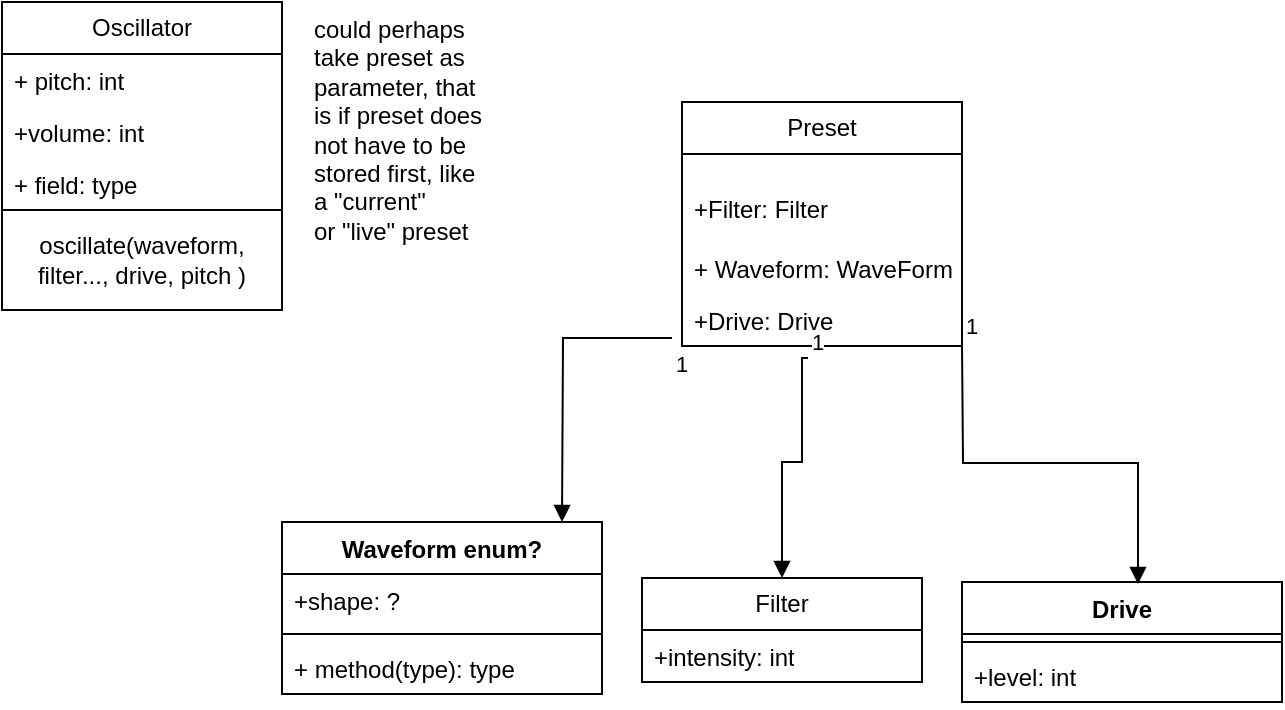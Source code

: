 <mxfile version="22.0.5" type="device">
  <diagram name="Page-1" id="yxYirA-pgt9nMxAw9GXP">
    <mxGraphModel dx="794" dy="547" grid="1" gridSize="10" guides="1" tooltips="1" connect="1" arrows="1" fold="1" page="1" pageScale="1" pageWidth="850" pageHeight="1100" math="0" shadow="0">
      <root>
        <mxCell id="0" />
        <mxCell id="1" parent="0" />
        <mxCell id="S1jPwIcToBJFBvIgMLHQ-1" value="Preset" style="swimlane;fontStyle=0;childLayout=stackLayout;horizontal=1;startSize=26;fillColor=none;horizontalStack=0;resizeParent=1;resizeParentMax=0;resizeLast=0;collapsible=1;marginBottom=0;whiteSpace=wrap;html=1;" vertex="1" parent="1">
          <mxGeometry x="590" y="150" width="140" height="122" as="geometry" />
        </mxCell>
        <mxCell id="S1jPwIcToBJFBvIgMLHQ-2" value="&lt;br&gt;+Filter: Filter&lt;br&gt;" style="text;strokeColor=none;fillColor=none;align=left;verticalAlign=top;spacingLeft=4;spacingRight=4;overflow=hidden;rotatable=0;points=[[0,0.5],[1,0.5]];portConstraint=eastwest;whiteSpace=wrap;html=1;" vertex="1" parent="S1jPwIcToBJFBvIgMLHQ-1">
          <mxGeometry y="26" width="140" height="44" as="geometry" />
        </mxCell>
        <mxCell id="S1jPwIcToBJFBvIgMLHQ-3" value="+ Waveform: WaveForm" style="text;strokeColor=none;fillColor=none;align=left;verticalAlign=top;spacingLeft=4;spacingRight=4;overflow=hidden;rotatable=0;points=[[0,0.5],[1,0.5]];portConstraint=eastwest;whiteSpace=wrap;html=1;" vertex="1" parent="S1jPwIcToBJFBvIgMLHQ-1">
          <mxGeometry y="70" width="140" height="26" as="geometry" />
        </mxCell>
        <mxCell id="S1jPwIcToBJFBvIgMLHQ-4" value="+Drive: Drive" style="text;strokeColor=none;fillColor=none;align=left;verticalAlign=top;spacingLeft=4;spacingRight=4;overflow=hidden;rotatable=0;points=[[0,0.5],[1,0.5]];portConstraint=eastwest;whiteSpace=wrap;html=1;" vertex="1" parent="S1jPwIcToBJFBvIgMLHQ-1">
          <mxGeometry y="96" width="140" height="26" as="geometry" />
        </mxCell>
        <mxCell id="S1jPwIcToBJFBvIgMLHQ-5" value="Oscillator" style="swimlane;fontStyle=0;childLayout=stackLayout;horizontal=1;startSize=26;fillColor=none;horizontalStack=0;resizeParent=1;resizeParentMax=0;resizeLast=0;collapsible=1;marginBottom=0;whiteSpace=wrap;html=1;" vertex="1" parent="1">
          <mxGeometry x="250" y="100" width="140" height="104" as="geometry" />
        </mxCell>
        <mxCell id="S1jPwIcToBJFBvIgMLHQ-6" value="+ pitch: int" style="text;strokeColor=none;fillColor=none;align=left;verticalAlign=top;spacingLeft=4;spacingRight=4;overflow=hidden;rotatable=0;points=[[0,0.5],[1,0.5]];portConstraint=eastwest;whiteSpace=wrap;html=1;" vertex="1" parent="S1jPwIcToBJFBvIgMLHQ-5">
          <mxGeometry y="26" width="140" height="26" as="geometry" />
        </mxCell>
        <mxCell id="S1jPwIcToBJFBvIgMLHQ-7" value="+volume: int" style="text;strokeColor=none;fillColor=none;align=left;verticalAlign=top;spacingLeft=4;spacingRight=4;overflow=hidden;rotatable=0;points=[[0,0.5],[1,0.5]];portConstraint=eastwest;whiteSpace=wrap;html=1;" vertex="1" parent="S1jPwIcToBJFBvIgMLHQ-5">
          <mxGeometry y="52" width="140" height="26" as="geometry" />
        </mxCell>
        <mxCell id="S1jPwIcToBJFBvIgMLHQ-8" value="+ field: type" style="text;strokeColor=none;fillColor=none;align=left;verticalAlign=top;spacingLeft=4;spacingRight=4;overflow=hidden;rotatable=0;points=[[0,0.5],[1,0.5]];portConstraint=eastwest;whiteSpace=wrap;html=1;" vertex="1" parent="S1jPwIcToBJFBvIgMLHQ-5">
          <mxGeometry y="78" width="140" height="26" as="geometry" />
        </mxCell>
        <mxCell id="S1jPwIcToBJFBvIgMLHQ-9" value="Waveform enum?" style="swimlane;fontStyle=1;align=center;verticalAlign=top;childLayout=stackLayout;horizontal=1;startSize=26;horizontalStack=0;resizeParent=1;resizeParentMax=0;resizeLast=0;collapsible=1;marginBottom=0;whiteSpace=wrap;html=1;" vertex="1" parent="1">
          <mxGeometry x="390" y="360" width="160" height="86" as="geometry" />
        </mxCell>
        <mxCell id="S1jPwIcToBJFBvIgMLHQ-10" value="+shape: ?" style="text;strokeColor=none;fillColor=none;align=left;verticalAlign=top;spacingLeft=4;spacingRight=4;overflow=hidden;rotatable=0;points=[[0,0.5],[1,0.5]];portConstraint=eastwest;whiteSpace=wrap;html=1;" vertex="1" parent="S1jPwIcToBJFBvIgMLHQ-9">
          <mxGeometry y="26" width="160" height="26" as="geometry" />
        </mxCell>
        <mxCell id="S1jPwIcToBJFBvIgMLHQ-11" value="" style="line;strokeWidth=1;fillColor=none;align=left;verticalAlign=middle;spacingTop=-1;spacingLeft=3;spacingRight=3;rotatable=0;labelPosition=right;points=[];portConstraint=eastwest;strokeColor=inherit;" vertex="1" parent="S1jPwIcToBJFBvIgMLHQ-9">
          <mxGeometry y="52" width="160" height="8" as="geometry" />
        </mxCell>
        <mxCell id="S1jPwIcToBJFBvIgMLHQ-12" value="+ method(type): type" style="text;strokeColor=none;fillColor=none;align=left;verticalAlign=top;spacingLeft=4;spacingRight=4;overflow=hidden;rotatable=0;points=[[0,0.5],[1,0.5]];portConstraint=eastwest;whiteSpace=wrap;html=1;" vertex="1" parent="S1jPwIcToBJFBvIgMLHQ-9">
          <mxGeometry y="60" width="160" height="26" as="geometry" />
        </mxCell>
        <mxCell id="S1jPwIcToBJFBvIgMLHQ-17" value="oscillate(waveform, filter..., drive, pitch )" style="html=1;whiteSpace=wrap;" vertex="1" parent="1">
          <mxGeometry x="250" y="204" width="140" height="50" as="geometry" />
        </mxCell>
        <mxCell id="S1jPwIcToBJFBvIgMLHQ-18" value="Filter" style="swimlane;fontStyle=0;childLayout=stackLayout;horizontal=1;startSize=26;fillColor=none;horizontalStack=0;resizeParent=1;resizeParentMax=0;resizeLast=0;collapsible=1;marginBottom=0;whiteSpace=wrap;html=1;" vertex="1" parent="1">
          <mxGeometry x="570" y="388" width="140" height="52" as="geometry" />
        </mxCell>
        <mxCell id="S1jPwIcToBJFBvIgMLHQ-21" value="+intensity: int" style="text;strokeColor=none;fillColor=none;align=left;verticalAlign=top;spacingLeft=4;spacingRight=4;overflow=hidden;rotatable=0;points=[[0,0.5],[1,0.5]];portConstraint=eastwest;whiteSpace=wrap;html=1;" vertex="1" parent="S1jPwIcToBJFBvIgMLHQ-18">
          <mxGeometry y="26" width="140" height="26" as="geometry" />
        </mxCell>
        <mxCell id="S1jPwIcToBJFBvIgMLHQ-22" value="Drive" style="swimlane;fontStyle=1;align=center;verticalAlign=top;childLayout=stackLayout;horizontal=1;startSize=26;horizontalStack=0;resizeParent=1;resizeParentMax=0;resizeLast=0;collapsible=1;marginBottom=0;whiteSpace=wrap;html=1;" vertex="1" parent="1">
          <mxGeometry x="730" y="390" width="160" height="60" as="geometry" />
        </mxCell>
        <mxCell id="S1jPwIcToBJFBvIgMLHQ-24" value="" style="line;strokeWidth=1;fillColor=none;align=left;verticalAlign=middle;spacingTop=-1;spacingLeft=3;spacingRight=3;rotatable=0;labelPosition=right;points=[];portConstraint=eastwest;strokeColor=inherit;" vertex="1" parent="S1jPwIcToBJFBvIgMLHQ-22">
          <mxGeometry y="26" width="160" height="8" as="geometry" />
        </mxCell>
        <mxCell id="S1jPwIcToBJFBvIgMLHQ-25" value="+level: int" style="text;strokeColor=none;fillColor=none;align=left;verticalAlign=top;spacingLeft=4;spacingRight=4;overflow=hidden;rotatable=0;points=[[0,0.5],[1,0.5]];portConstraint=eastwest;whiteSpace=wrap;html=1;" vertex="1" parent="S1jPwIcToBJFBvIgMLHQ-22">
          <mxGeometry y="34" width="160" height="26" as="geometry" />
        </mxCell>
        <mxCell id="S1jPwIcToBJFBvIgMLHQ-33" value="1" style="endArrow=block;endFill=1;html=1;edgeStyle=orthogonalEdgeStyle;align=left;verticalAlign=top;rounded=0;exitX=-0.036;exitY=0.846;exitDx=0;exitDy=0;exitPerimeter=0;" edge="1" parent="1" source="S1jPwIcToBJFBvIgMLHQ-4">
          <mxGeometry x="-1" relative="1" as="geometry">
            <mxPoint x="370" y="360" as="sourcePoint" />
            <mxPoint x="530" y="360" as="targetPoint" />
          </mxGeometry>
        </mxCell>
        <mxCell id="S1jPwIcToBJFBvIgMLHQ-35" value="" style="endArrow=block;endFill=1;html=1;edgeStyle=orthogonalEdgeStyle;align=left;verticalAlign=top;rounded=0;exitX=0.45;exitY=1.231;exitDx=0;exitDy=0;exitPerimeter=0;" edge="1" parent="1" source="S1jPwIcToBJFBvIgMLHQ-4" target="S1jPwIcToBJFBvIgMLHQ-18">
          <mxGeometry x="-1" relative="1" as="geometry">
            <mxPoint x="370" y="360" as="sourcePoint" />
            <mxPoint x="530" y="360" as="targetPoint" />
            <Array as="points">
              <mxPoint x="650" y="278" />
              <mxPoint x="650" y="330" />
              <mxPoint x="640" y="330" />
            </Array>
          </mxGeometry>
        </mxCell>
        <mxCell id="S1jPwIcToBJFBvIgMLHQ-36" value="1" style="edgeLabel;resizable=0;html=1;align=left;verticalAlign=bottom;" connectable="0" vertex="1" parent="S1jPwIcToBJFBvIgMLHQ-35">
          <mxGeometry x="-1" relative="1" as="geometry" />
        </mxCell>
        <mxCell id="S1jPwIcToBJFBvIgMLHQ-37" value="" style="endArrow=block;endFill=1;html=1;edgeStyle=orthogonalEdgeStyle;align=left;verticalAlign=top;rounded=0;entryX=0.55;entryY=0.017;entryDx=0;entryDy=0;entryPerimeter=0;" edge="1" parent="1" target="S1jPwIcToBJFBvIgMLHQ-22">
          <mxGeometry x="-1" relative="1" as="geometry">
            <mxPoint x="730" y="270" as="sourcePoint" />
            <mxPoint x="830" y="270" as="targetPoint" />
          </mxGeometry>
        </mxCell>
        <mxCell id="S1jPwIcToBJFBvIgMLHQ-38" value="1" style="edgeLabel;resizable=0;html=1;align=left;verticalAlign=bottom;" connectable="0" vertex="1" parent="S1jPwIcToBJFBvIgMLHQ-37">
          <mxGeometry x="-1" relative="1" as="geometry" />
        </mxCell>
        <mxCell id="S1jPwIcToBJFBvIgMLHQ-40" value="could perhaps take preset as parameter, that is if preset does not have to be stored first, like a &quot;current&quot;&lt;br&gt;or &quot;live&quot; preset" style="text;strokeColor=none;fillColor=none;align=left;verticalAlign=top;spacingLeft=4;spacingRight=4;overflow=hidden;rotatable=0;points=[[0,0.5],[1,0.5]];portConstraint=eastwest;whiteSpace=wrap;html=1;" vertex="1" parent="1">
          <mxGeometry x="400" y="100" width="100" height="150" as="geometry" />
        </mxCell>
      </root>
    </mxGraphModel>
  </diagram>
</mxfile>

